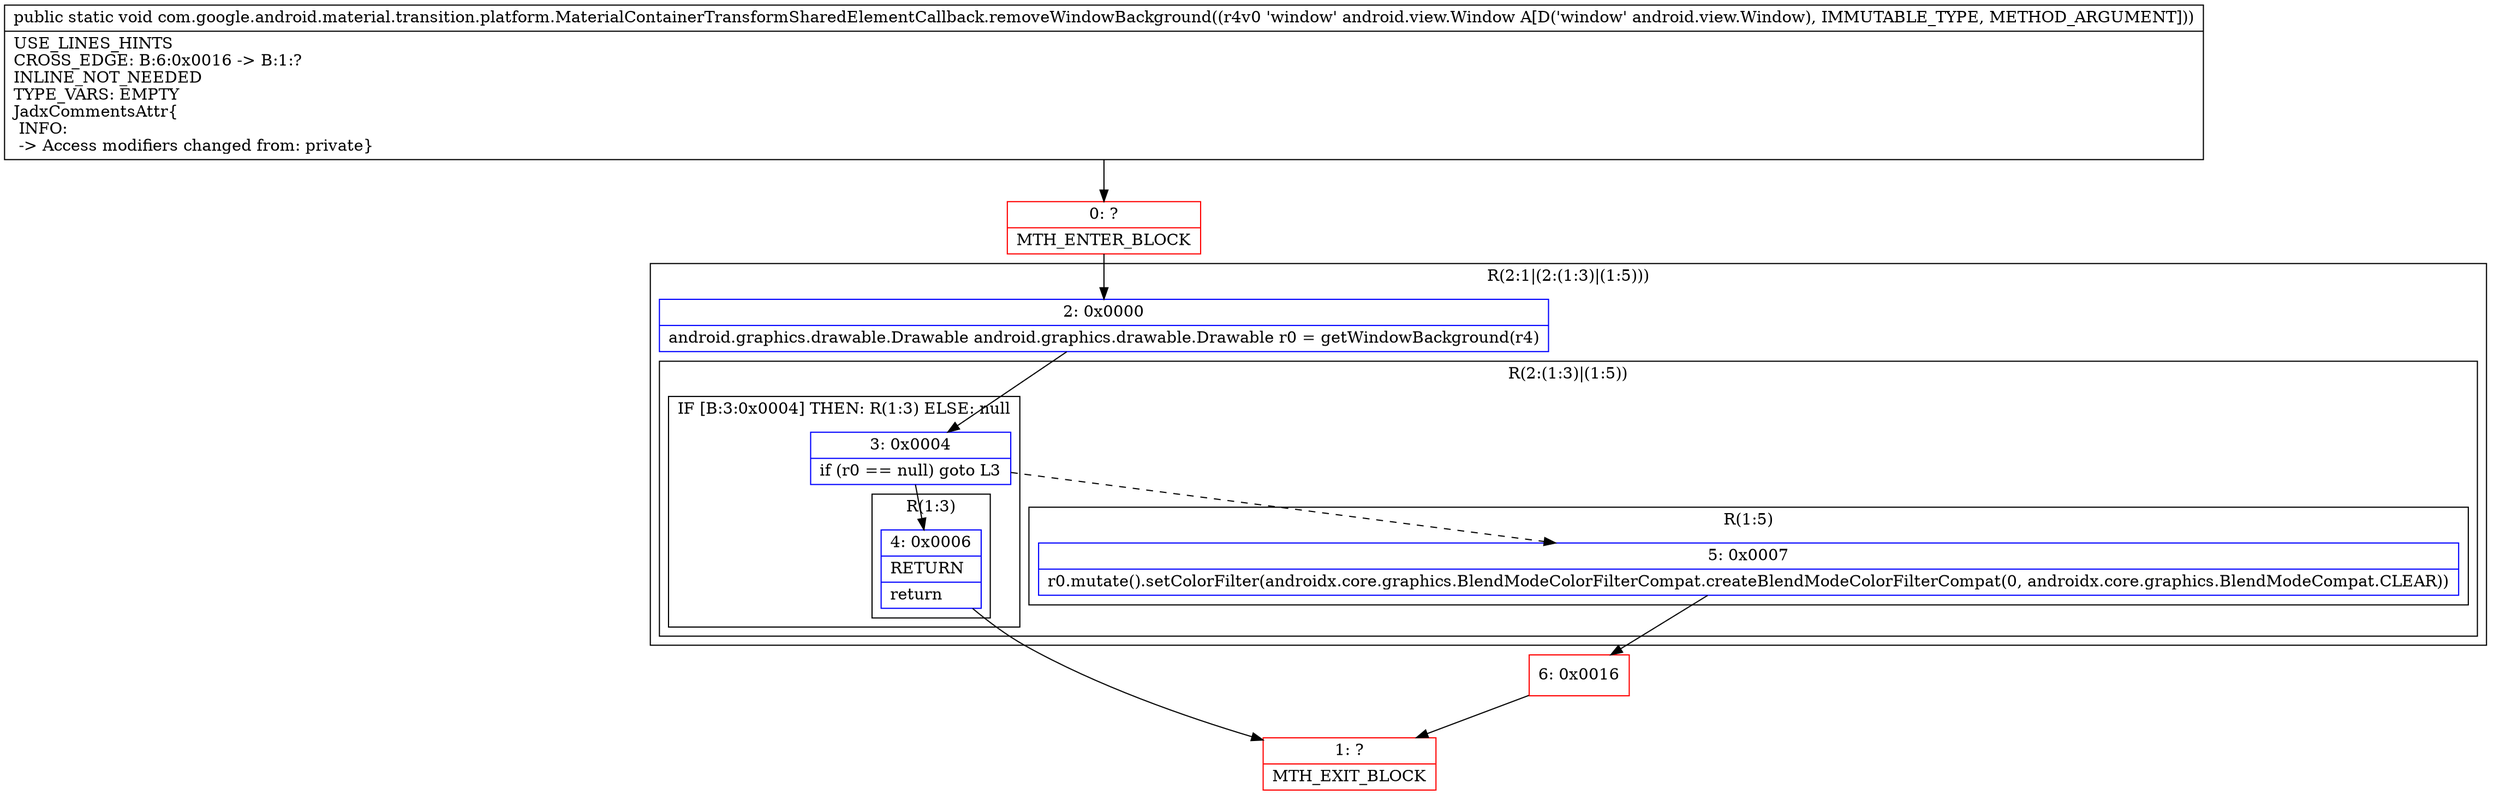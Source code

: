 digraph "CFG forcom.google.android.material.transition.platform.MaterialContainerTransformSharedElementCallback.removeWindowBackground(Landroid\/view\/Window;)V" {
subgraph cluster_Region_2076327211 {
label = "R(2:1|(2:(1:3)|(1:5)))";
node [shape=record,color=blue];
Node_2 [shape=record,label="{2\:\ 0x0000|android.graphics.drawable.Drawable android.graphics.drawable.Drawable r0 = getWindowBackground(r4)\l}"];
subgraph cluster_Region_1796768785 {
label = "R(2:(1:3)|(1:5))";
node [shape=record,color=blue];
subgraph cluster_IfRegion_882815079 {
label = "IF [B:3:0x0004] THEN: R(1:3) ELSE: null";
node [shape=record,color=blue];
Node_3 [shape=record,label="{3\:\ 0x0004|if (r0 == null) goto L3\l}"];
subgraph cluster_Region_1091256284 {
label = "R(1:3)";
node [shape=record,color=blue];
Node_4 [shape=record,label="{4\:\ 0x0006|RETURN\l|return\l}"];
}
}
subgraph cluster_Region_1109990215 {
label = "R(1:5)";
node [shape=record,color=blue];
Node_5 [shape=record,label="{5\:\ 0x0007|r0.mutate().setColorFilter(androidx.core.graphics.BlendModeColorFilterCompat.createBlendModeColorFilterCompat(0, androidx.core.graphics.BlendModeCompat.CLEAR))\l}"];
}
}
}
Node_0 [shape=record,color=red,label="{0\:\ ?|MTH_ENTER_BLOCK\l}"];
Node_1 [shape=record,color=red,label="{1\:\ ?|MTH_EXIT_BLOCK\l}"];
Node_6 [shape=record,color=red,label="{6\:\ 0x0016}"];
MethodNode[shape=record,label="{public static void com.google.android.material.transition.platform.MaterialContainerTransformSharedElementCallback.removeWindowBackground((r4v0 'window' android.view.Window A[D('window' android.view.Window), IMMUTABLE_TYPE, METHOD_ARGUMENT]))  | USE_LINES_HINTS\lCROSS_EDGE: B:6:0x0016 \-\> B:1:?\lINLINE_NOT_NEEDED\lTYPE_VARS: EMPTY\lJadxCommentsAttr\{\l INFO: \l \-\> Access modifiers changed from: private\}\l}"];
MethodNode -> Node_0;Node_2 -> Node_3;
Node_3 -> Node_4;
Node_3 -> Node_5[style=dashed];
Node_4 -> Node_1;
Node_5 -> Node_6;
Node_0 -> Node_2;
Node_6 -> Node_1;
}

